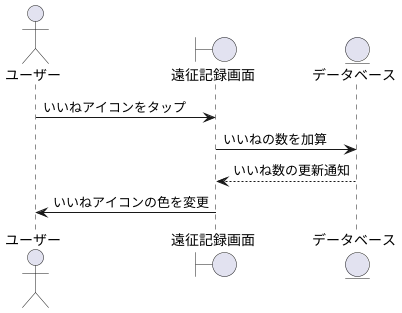 @startuml
actor ユーザー as User
boundary "遠征記録画面" as RecordScreen
entity "データベース" as DB

User -> RecordScreen: いいねアイコンをタップ
RecordScreen -> DB: いいねの数を加算
DB --> RecordScreen: いいね数の更新通知
RecordScreen -> User: いいねアイコンの色を変更

@enduml
